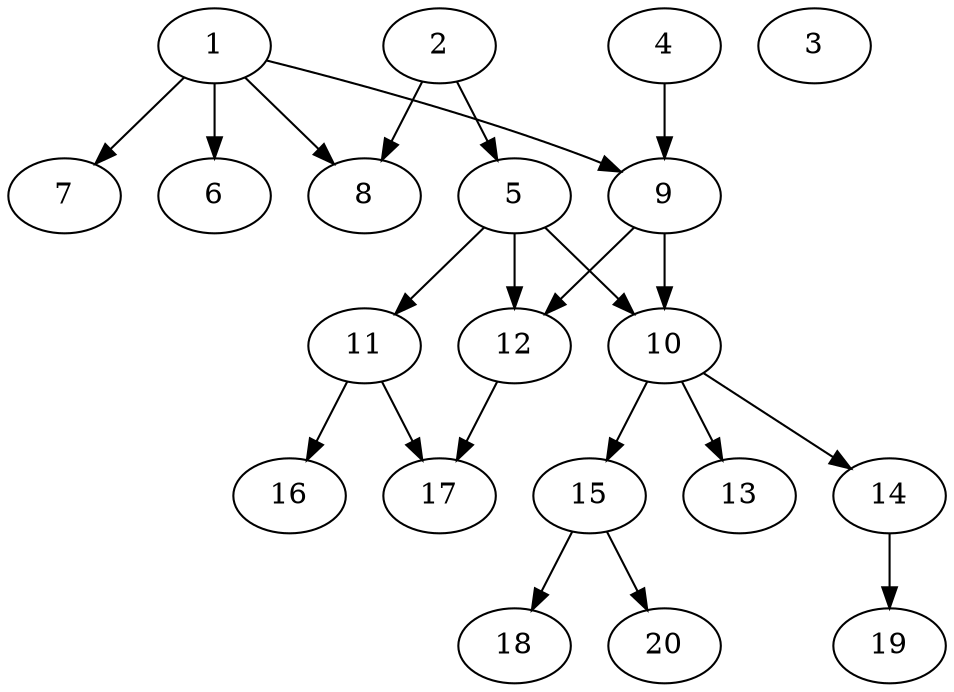 // DAG automatically generated by daggen at Sat Jul 27 15:38:13 2019
// ./daggen --dot -n 20 --ccr 0.5 --fat 0.6 --regular 0.5 --density 0.4 --mindata 5242880 --maxdata 52428800 
digraph G {
  1 [size="100780032", alpha="0.11", expect_size="50390016"] 
  1 -> 6 [size ="50390016"]
  1 -> 7 [size ="50390016"]
  1 -> 8 [size ="50390016"]
  1 -> 9 [size ="50390016"]
  2 [size="33695744", alpha="0.07", expect_size="16847872"] 
  2 -> 5 [size ="16847872"]
  2 -> 8 [size ="16847872"]
  3 [size="60264448", alpha="0.07", expect_size="30132224"] 
  4 [size="83707904", alpha="0.18", expect_size="41853952"] 
  4 -> 9 [size ="41853952"]
  5 [size="65908736", alpha="0.08", expect_size="32954368"] 
  5 -> 10 [size ="32954368"]
  5 -> 11 [size ="32954368"]
  5 -> 12 [size ="32954368"]
  6 [size="42921984", alpha="0.13", expect_size="21460992"] 
  7 [size="33806336", alpha="0.07", expect_size="16903168"] 
  8 [size="92784640", alpha="0.15", expect_size="46392320"] 
  9 [size="42668032", alpha="0.19", expect_size="21334016"] 
  9 -> 10 [size ="21334016"]
  9 -> 12 [size ="21334016"]
  10 [size="77428736", alpha="0.06", expect_size="38714368"] 
  10 -> 13 [size ="38714368"]
  10 -> 14 [size ="38714368"]
  10 -> 15 [size ="38714368"]
  11 [size="71948288", alpha="0.03", expect_size="35974144"] 
  11 -> 16 [size ="35974144"]
  11 -> 17 [size ="35974144"]
  12 [size="27228160", alpha="0.01", expect_size="13614080"] 
  12 -> 17 [size ="13614080"]
  13 [size="59912192", alpha="0.14", expect_size="29956096"] 
  14 [size="94007296", alpha="0.02", expect_size="47003648"] 
  14 -> 19 [size ="47003648"]
  15 [size="83197952", alpha="0.02", expect_size="41598976"] 
  15 -> 18 [size ="41598976"]
  15 -> 20 [size ="41598976"]
  16 [size="27774976", alpha="0.06", expect_size="13887488"] 
  17 [size="89905152", alpha="0.07", expect_size="44952576"] 
  18 [size="28626944", alpha="0.10", expect_size="14313472"] 
  19 [size="98697216", alpha="0.13", expect_size="49348608"] 
  20 [size="96307200", alpha="0.18", expect_size="48153600"] 
}
